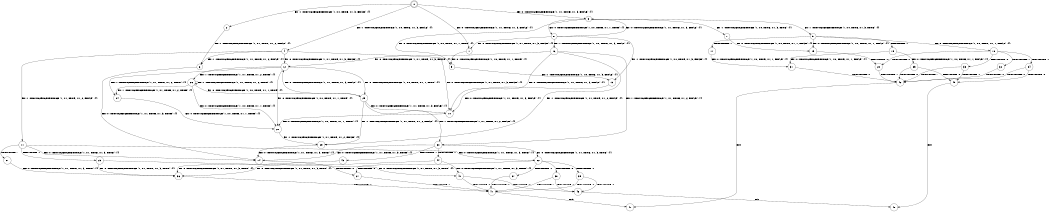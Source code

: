 digraph BCG {
size = "7, 10.5";
center = TRUE;
node [shape = circle];
0 [peripheries = 2];
0 -> 1 [label = "EX !0 !ATOMIC_EXCH_BRANCH (1, +1, TRUE, +1, 3, FALSE) !{}"];
0 -> 2 [label = "EX !1 !ATOMIC_EXCH_BRANCH (1, +0, TRUE, +1, 3, FALSE) !{}"];
0 -> 3 [label = "EX !0 !ATOMIC_EXCH_BRANCH (1, +1, TRUE, +1, 3, FALSE) !{}"];
0 -> 4 [label = "EX !1 !ATOMIC_EXCH_BRANCH (1, +0, TRUE, +1, 3, FALSE) !{}"];
1 -> 5 [label = "EX !0 !ATOMIC_EXCH_BRANCH (1, +0, TRUE, +1, 1, TRUE) !{}"];
2 -> 6 [label = "EX !1 !ATOMIC_EXCH_BRANCH (1, +1, TRUE, +1, 2, FALSE) !{}"];
3 -> 5 [label = "EX !0 !ATOMIC_EXCH_BRANCH (1, +0, TRUE, +1, 1, TRUE) !{}"];
3 -> 7 [label = "EX !1 !ATOMIC_EXCH_BRANCH (1, +0, TRUE, +1, 3, TRUE) !{}"];
3 -> 8 [label = "EX !0 !ATOMIC_EXCH_BRANCH (1, +0, TRUE, +1, 1, TRUE) !{}"];
3 -> 9 [label = "EX !1 !ATOMIC_EXCH_BRANCH (1, +0, TRUE, +1, 3, TRUE) !{}"];
4 -> 6 [label = "EX !1 !ATOMIC_EXCH_BRANCH (1, +1, TRUE, +1, 2, FALSE) !{}"];
4 -> 10 [label = "EX !0 !ATOMIC_EXCH_BRANCH (1, +1, TRUE, +1, 3, FALSE) !{}"];
4 -> 11 [label = "EX !1 !ATOMIC_EXCH_BRANCH (1, +1, TRUE, +1, 2, FALSE) !{}"];
4 -> 12 [label = "EX !0 !ATOMIC_EXCH_BRANCH (1, +1, TRUE, +1, 3, FALSE) !{}"];
5 -> 13 [label = "EX !1 !ATOMIC_EXCH_BRANCH (1, +0, TRUE, +1, 3, FALSE) !{}"];
6 -> 14 [label = "EX !0 !ATOMIC_EXCH_BRANCH (1, +1, TRUE, +1, 3, TRUE) !{}"];
7 -> 15 [label = "EX !0 !ATOMIC_EXCH_BRANCH (1, +0, TRUE, +1, 1, FALSE) !{}"];
8 -> 1 [label = "EX !0 !ATOMIC_EXCH_BRANCH (1, +1, TRUE, +1, 3, FALSE) !{}"];
8 -> 13 [label = "EX !1 !ATOMIC_EXCH_BRANCH (1, +0, TRUE, +1, 3, FALSE) !{}"];
8 -> 3 [label = "EX !0 !ATOMIC_EXCH_BRANCH (1, +1, TRUE, +1, 3, FALSE) !{}"];
8 -> 16 [label = "EX !1 !ATOMIC_EXCH_BRANCH (1, +0, TRUE, +1, 3, FALSE) !{}"];
9 -> 15 [label = "EX !0 !ATOMIC_EXCH_BRANCH (1, +0, TRUE, +1, 1, FALSE) !{}"];
9 -> 17 [label = "TERMINATE !1"];
9 -> 18 [label = "EX !0 !ATOMIC_EXCH_BRANCH (1, +0, TRUE, +1, 1, FALSE) !{}"];
9 -> 19 [label = "TERMINATE !1"];
10 -> 20 [label = "EX !0 !ATOMIC_EXCH_BRANCH (1, +0, TRUE, +1, 1, TRUE) !{}"];
11 -> 14 [label = "EX !0 !ATOMIC_EXCH_BRANCH (1, +1, TRUE, +1, 3, TRUE) !{}"];
11 -> 21 [label = "TERMINATE !1"];
11 -> 22 [label = "EX !0 !ATOMIC_EXCH_BRANCH (1, +1, TRUE, +1, 3, TRUE) !{}"];
11 -> 23 [label = "TERMINATE !1"];
12 -> 20 [label = "EX !0 !ATOMIC_EXCH_BRANCH (1, +0, TRUE, +1, 1, TRUE) !{}"];
12 -> 24 [label = "EX !1 !ATOMIC_EXCH_BRANCH (1, +1, TRUE, +1, 2, TRUE) !{}"];
12 -> 25 [label = "EX !0 !ATOMIC_EXCH_BRANCH (1, +0, TRUE, +1, 1, TRUE) !{}"];
12 -> 26 [label = "EX !1 !ATOMIC_EXCH_BRANCH (1, +1, TRUE, +1, 2, TRUE) !{}"];
13 -> 10 [label = "EX !0 !ATOMIC_EXCH_BRANCH (1, +1, TRUE, +1, 3, FALSE) !{}"];
14 -> 27 [label = "TERMINATE !0"];
15 -> 28 [label = "TERMINATE !0"];
16 -> 10 [label = "EX !0 !ATOMIC_EXCH_BRANCH (1, +1, TRUE, +1, 3, FALSE) !{}"];
16 -> 29 [label = "EX !1 !ATOMIC_EXCH_BRANCH (1, +1, TRUE, +1, 2, FALSE) !{}"];
16 -> 12 [label = "EX !0 !ATOMIC_EXCH_BRANCH (1, +1, TRUE, +1, 3, FALSE) !{}"];
16 -> 30 [label = "EX !1 !ATOMIC_EXCH_BRANCH (1, +1, TRUE, +1, 2, FALSE) !{}"];
17 -> 31 [label = "EX !0 !ATOMIC_EXCH_BRANCH (1, +0, TRUE, +1, 1, FALSE) !{}"];
18 -> 28 [label = "TERMINATE !0"];
18 -> 32 [label = "TERMINATE !1"];
18 -> 33 [label = "TERMINATE !0"];
18 -> 34 [label = "TERMINATE !1"];
19 -> 31 [label = "EX !0 !ATOMIC_EXCH_BRANCH (1, +0, TRUE, +1, 1, FALSE) !{}"];
19 -> 35 [label = "EX !0 !ATOMIC_EXCH_BRANCH (1, +0, TRUE, +1, 1, FALSE) !{}"];
20 -> 29 [label = "EX !1 !ATOMIC_EXCH_BRANCH (1, +1, TRUE, +1, 2, FALSE) !{}"];
21 -> 36 [label = "EX !0 !ATOMIC_EXCH_BRANCH (1, +1, TRUE, +1, 3, TRUE) !{}"];
22 -> 27 [label = "TERMINATE !0"];
22 -> 37 [label = "TERMINATE !1"];
22 -> 38 [label = "TERMINATE !0"];
22 -> 39 [label = "TERMINATE !1"];
23 -> 36 [label = "EX !0 !ATOMIC_EXCH_BRANCH (1, +1, TRUE, +1, 3, TRUE) !{}"];
23 -> 40 [label = "EX !0 !ATOMIC_EXCH_BRANCH (1, +1, TRUE, +1, 3, TRUE) !{}"];
24 -> 20 [label = "EX !0 !ATOMIC_EXCH_BRANCH (1, +0, TRUE, +1, 1, TRUE) !{}"];
25 -> 10 [label = "EX !0 !ATOMIC_EXCH_BRANCH (1, +1, TRUE, +1, 3, FALSE) !{}"];
25 -> 29 [label = "EX !1 !ATOMIC_EXCH_BRANCH (1, +1, TRUE, +1, 2, FALSE) !{}"];
25 -> 12 [label = "EX !0 !ATOMIC_EXCH_BRANCH (1, +1, TRUE, +1, 3, FALSE) !{}"];
25 -> 30 [label = "EX !1 !ATOMIC_EXCH_BRANCH (1, +1, TRUE, +1, 2, FALSE) !{}"];
26 -> 20 [label = "EX !0 !ATOMIC_EXCH_BRANCH (1, +0, TRUE, +1, 1, TRUE) !{}"];
26 -> 24 [label = "EX !1 !ATOMIC_EXCH_BRANCH (1, +1, TRUE, +1, 2, TRUE) !{}"];
26 -> 25 [label = "EX !0 !ATOMIC_EXCH_BRANCH (1, +0, TRUE, +1, 1, TRUE) !{}"];
26 -> 26 [label = "EX !1 !ATOMIC_EXCH_BRANCH (1, +1, TRUE, +1, 2, TRUE) !{}"];
27 -> 41 [label = "TERMINATE !1"];
28 -> 42 [label = "TERMINATE !1"];
29 -> 14 [label = "EX !0 !ATOMIC_EXCH_BRANCH (1, +1, TRUE, +1, 3, TRUE) !{}"];
30 -> 14 [label = "EX !0 !ATOMIC_EXCH_BRANCH (1, +1, TRUE, +1, 3, TRUE) !{}"];
30 -> 43 [label = "TERMINATE !1"];
30 -> 22 [label = "EX !0 !ATOMIC_EXCH_BRANCH (1, +1, TRUE, +1, 3, TRUE) !{}"];
30 -> 44 [label = "TERMINATE !1"];
31 -> 42 [label = "TERMINATE !0"];
32 -> 42 [label = "TERMINATE !0"];
33 -> 42 [label = "TERMINATE !1"];
33 -> 45 [label = "TERMINATE !1"];
34 -> 42 [label = "TERMINATE !0"];
34 -> 45 [label = "TERMINATE !0"];
35 -> 42 [label = "TERMINATE !0"];
35 -> 45 [label = "TERMINATE !0"];
36 -> 41 [label = "TERMINATE !0"];
37 -> 41 [label = "TERMINATE !0"];
38 -> 41 [label = "TERMINATE !1"];
38 -> 46 [label = "TERMINATE !1"];
39 -> 41 [label = "TERMINATE !0"];
39 -> 46 [label = "TERMINATE !0"];
40 -> 41 [label = "TERMINATE !0"];
40 -> 46 [label = "TERMINATE !0"];
41 -> 47 [label = "exit"];
42 -> 47 [label = "exit"];
43 -> 36 [label = "EX !0 !ATOMIC_EXCH_BRANCH (1, +1, TRUE, +1, 3, TRUE) !{}"];
44 -> 36 [label = "EX !0 !ATOMIC_EXCH_BRANCH (1, +1, TRUE, +1, 3, TRUE) !{}"];
44 -> 40 [label = "EX !0 !ATOMIC_EXCH_BRANCH (1, +1, TRUE, +1, 3, TRUE) !{}"];
45 -> 48 [label = "exit"];
46 -> 48 [label = "exit"];
}
